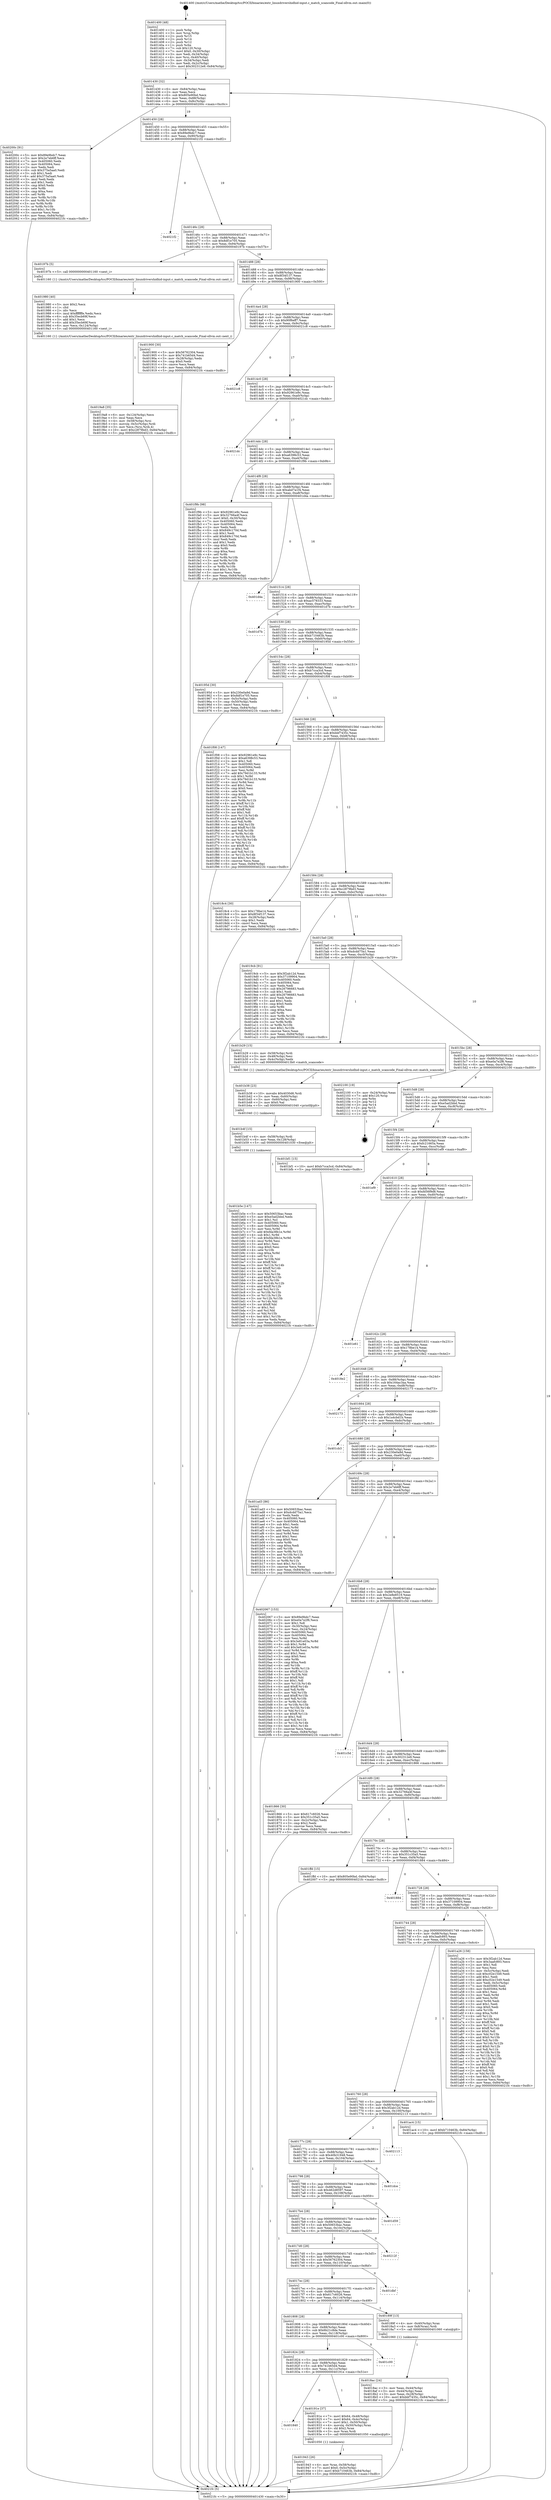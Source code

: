 digraph "0x401400" {
  label = "0x401400 (/mnt/c/Users/mathe/Desktop/tcc/POCII/binaries/extr_linuxdrivershidhid-input.c_match_scancode_Final-ollvm.out::main(0))"
  labelloc = "t"
  node[shape=record]

  Entry [label="",width=0.3,height=0.3,shape=circle,fillcolor=black,style=filled]
  "0x401430" [label="{
     0x401430 [32]\l
     | [instrs]\l
     &nbsp;&nbsp;0x401430 \<+6\>: mov -0x84(%rbp),%eax\l
     &nbsp;&nbsp;0x401436 \<+2\>: mov %eax,%ecx\l
     &nbsp;&nbsp;0x401438 \<+6\>: sub $0x805e90bd,%ecx\l
     &nbsp;&nbsp;0x40143e \<+6\>: mov %eax,-0x88(%rbp)\l
     &nbsp;&nbsp;0x401444 \<+6\>: mov %ecx,-0x8c(%rbp)\l
     &nbsp;&nbsp;0x40144a \<+6\>: je 000000000040200c \<main+0xc0c\>\l
  }"]
  "0x40200c" [label="{
     0x40200c [91]\l
     | [instrs]\l
     &nbsp;&nbsp;0x40200c \<+5\>: mov $0x89e9bdc7,%eax\l
     &nbsp;&nbsp;0x402011 \<+5\>: mov $0x2e7eb6ff,%ecx\l
     &nbsp;&nbsp;0x402016 \<+7\>: mov 0x405060,%edx\l
     &nbsp;&nbsp;0x40201d \<+7\>: mov 0x405064,%esi\l
     &nbsp;&nbsp;0x402024 \<+2\>: mov %edx,%edi\l
     &nbsp;&nbsp;0x402026 \<+6\>: sub $0x375a5aa0,%edi\l
     &nbsp;&nbsp;0x40202c \<+3\>: sub $0x1,%edi\l
     &nbsp;&nbsp;0x40202f \<+6\>: add $0x375a5aa0,%edi\l
     &nbsp;&nbsp;0x402035 \<+3\>: imul %edi,%edx\l
     &nbsp;&nbsp;0x402038 \<+3\>: and $0x1,%edx\l
     &nbsp;&nbsp;0x40203b \<+3\>: cmp $0x0,%edx\l
     &nbsp;&nbsp;0x40203e \<+4\>: sete %r8b\l
     &nbsp;&nbsp;0x402042 \<+3\>: cmp $0xa,%esi\l
     &nbsp;&nbsp;0x402045 \<+4\>: setl %r9b\l
     &nbsp;&nbsp;0x402049 \<+3\>: mov %r8b,%r10b\l
     &nbsp;&nbsp;0x40204c \<+3\>: and %r9b,%r10b\l
     &nbsp;&nbsp;0x40204f \<+3\>: xor %r9b,%r8b\l
     &nbsp;&nbsp;0x402052 \<+3\>: or %r8b,%r10b\l
     &nbsp;&nbsp;0x402055 \<+4\>: test $0x1,%r10b\l
     &nbsp;&nbsp;0x402059 \<+3\>: cmovne %ecx,%eax\l
     &nbsp;&nbsp;0x40205c \<+6\>: mov %eax,-0x84(%rbp)\l
     &nbsp;&nbsp;0x402062 \<+5\>: jmp 00000000004021fc \<main+0xdfc\>\l
  }"]
  "0x401450" [label="{
     0x401450 [28]\l
     | [instrs]\l
     &nbsp;&nbsp;0x401450 \<+5\>: jmp 0000000000401455 \<main+0x55\>\l
     &nbsp;&nbsp;0x401455 \<+6\>: mov -0x88(%rbp),%eax\l
     &nbsp;&nbsp;0x40145b \<+5\>: sub $0x89e9bdc7,%eax\l
     &nbsp;&nbsp;0x401460 \<+6\>: mov %eax,-0x90(%rbp)\l
     &nbsp;&nbsp;0x401466 \<+6\>: je 00000000004021f2 \<main+0xdf2\>\l
  }"]
  Exit [label="",width=0.3,height=0.3,shape=circle,fillcolor=black,style=filled,peripheries=2]
  "0x4021f2" [label="{
     0x4021f2\l
  }", style=dashed]
  "0x40146c" [label="{
     0x40146c [28]\l
     | [instrs]\l
     &nbsp;&nbsp;0x40146c \<+5\>: jmp 0000000000401471 \<main+0x71\>\l
     &nbsp;&nbsp;0x401471 \<+6\>: mov -0x88(%rbp),%eax\l
     &nbsp;&nbsp;0x401477 \<+5\>: sub $0x8df1e705,%eax\l
     &nbsp;&nbsp;0x40147c \<+6\>: mov %eax,-0x94(%rbp)\l
     &nbsp;&nbsp;0x401482 \<+6\>: je 000000000040197b \<main+0x57b\>\l
  }"]
  "0x401b5e" [label="{
     0x401b5e [147]\l
     | [instrs]\l
     &nbsp;&nbsp;0x401b5e \<+5\>: mov $0x50653bac,%eax\l
     &nbsp;&nbsp;0x401b63 \<+5\>: mov $0xe5ad2bbd,%edx\l
     &nbsp;&nbsp;0x401b68 \<+2\>: mov $0x1,%cl\l
     &nbsp;&nbsp;0x401b6a \<+7\>: mov 0x405060,%esi\l
     &nbsp;&nbsp;0x401b71 \<+8\>: mov 0x405064,%r8d\l
     &nbsp;&nbsp;0x401b79 \<+3\>: mov %esi,%r9d\l
     &nbsp;&nbsp;0x401b7c \<+7\>: add $0xfda38b1e,%r9d\l
     &nbsp;&nbsp;0x401b83 \<+4\>: sub $0x1,%r9d\l
     &nbsp;&nbsp;0x401b87 \<+7\>: sub $0xfda38b1e,%r9d\l
     &nbsp;&nbsp;0x401b8e \<+4\>: imul %r9d,%esi\l
     &nbsp;&nbsp;0x401b92 \<+3\>: and $0x1,%esi\l
     &nbsp;&nbsp;0x401b95 \<+3\>: cmp $0x0,%esi\l
     &nbsp;&nbsp;0x401b98 \<+4\>: sete %r10b\l
     &nbsp;&nbsp;0x401b9c \<+4\>: cmp $0xa,%r8d\l
     &nbsp;&nbsp;0x401ba0 \<+4\>: setl %r11b\l
     &nbsp;&nbsp;0x401ba4 \<+3\>: mov %r10b,%bl\l
     &nbsp;&nbsp;0x401ba7 \<+3\>: xor $0xff,%bl\l
     &nbsp;&nbsp;0x401baa \<+3\>: mov %r11b,%r14b\l
     &nbsp;&nbsp;0x401bad \<+4\>: xor $0xff,%r14b\l
     &nbsp;&nbsp;0x401bb1 \<+3\>: xor $0x1,%cl\l
     &nbsp;&nbsp;0x401bb4 \<+3\>: mov %bl,%r15b\l
     &nbsp;&nbsp;0x401bb7 \<+4\>: and $0xff,%r15b\l
     &nbsp;&nbsp;0x401bbb \<+3\>: and %cl,%r10b\l
     &nbsp;&nbsp;0x401bbe \<+3\>: mov %r14b,%r12b\l
     &nbsp;&nbsp;0x401bc1 \<+4\>: and $0xff,%r12b\l
     &nbsp;&nbsp;0x401bc5 \<+3\>: and %cl,%r11b\l
     &nbsp;&nbsp;0x401bc8 \<+3\>: or %r10b,%r15b\l
     &nbsp;&nbsp;0x401bcb \<+3\>: or %r11b,%r12b\l
     &nbsp;&nbsp;0x401bce \<+3\>: xor %r12b,%r15b\l
     &nbsp;&nbsp;0x401bd1 \<+3\>: or %r14b,%bl\l
     &nbsp;&nbsp;0x401bd4 \<+3\>: xor $0xff,%bl\l
     &nbsp;&nbsp;0x401bd7 \<+3\>: or $0x1,%cl\l
     &nbsp;&nbsp;0x401bda \<+2\>: and %cl,%bl\l
     &nbsp;&nbsp;0x401bdc \<+3\>: or %bl,%r15b\l
     &nbsp;&nbsp;0x401bdf \<+4\>: test $0x1,%r15b\l
     &nbsp;&nbsp;0x401be3 \<+3\>: cmovne %edx,%eax\l
     &nbsp;&nbsp;0x401be6 \<+6\>: mov %eax,-0x84(%rbp)\l
     &nbsp;&nbsp;0x401bec \<+5\>: jmp 00000000004021fc \<main+0xdfc\>\l
  }"]
  "0x40197b" [label="{
     0x40197b [5]\l
     | [instrs]\l
     &nbsp;&nbsp;0x40197b \<+5\>: call 0000000000401160 \<next_i\>\l
     | [calls]\l
     &nbsp;&nbsp;0x401160 \{1\} (/mnt/c/Users/mathe/Desktop/tcc/POCII/binaries/extr_linuxdrivershidhid-input.c_match_scancode_Final-ollvm.out::next_i)\l
  }"]
  "0x401488" [label="{
     0x401488 [28]\l
     | [instrs]\l
     &nbsp;&nbsp;0x401488 \<+5\>: jmp 000000000040148d \<main+0x8d\>\l
     &nbsp;&nbsp;0x40148d \<+6\>: mov -0x88(%rbp),%eax\l
     &nbsp;&nbsp;0x401493 \<+5\>: sub $0x8f34f137,%eax\l
     &nbsp;&nbsp;0x401498 \<+6\>: mov %eax,-0x98(%rbp)\l
     &nbsp;&nbsp;0x40149e \<+6\>: je 0000000000401900 \<main+0x500\>\l
  }"]
  "0x401b4f" [label="{
     0x401b4f [15]\l
     | [instrs]\l
     &nbsp;&nbsp;0x401b4f \<+4\>: mov -0x58(%rbp),%rdi\l
     &nbsp;&nbsp;0x401b53 \<+6\>: mov %eax,-0x128(%rbp)\l
     &nbsp;&nbsp;0x401b59 \<+5\>: call 0000000000401030 \<free@plt\>\l
     | [calls]\l
     &nbsp;&nbsp;0x401030 \{1\} (unknown)\l
  }"]
  "0x401900" [label="{
     0x401900 [30]\l
     | [instrs]\l
     &nbsp;&nbsp;0x401900 \<+5\>: mov $0x56762304,%eax\l
     &nbsp;&nbsp;0x401905 \<+5\>: mov $0x741b65d4,%ecx\l
     &nbsp;&nbsp;0x40190a \<+3\>: mov -0x28(%rbp),%edx\l
     &nbsp;&nbsp;0x40190d \<+3\>: cmp $0x0,%edx\l
     &nbsp;&nbsp;0x401910 \<+3\>: cmove %ecx,%eax\l
     &nbsp;&nbsp;0x401913 \<+6\>: mov %eax,-0x84(%rbp)\l
     &nbsp;&nbsp;0x401919 \<+5\>: jmp 00000000004021fc \<main+0xdfc\>\l
  }"]
  "0x4014a4" [label="{
     0x4014a4 [28]\l
     | [instrs]\l
     &nbsp;&nbsp;0x4014a4 \<+5\>: jmp 00000000004014a9 \<main+0xa9\>\l
     &nbsp;&nbsp;0x4014a9 \<+6\>: mov -0x88(%rbp),%eax\l
     &nbsp;&nbsp;0x4014af \<+5\>: sub $0x90f6eff7,%eax\l
     &nbsp;&nbsp;0x4014b4 \<+6\>: mov %eax,-0x9c(%rbp)\l
     &nbsp;&nbsp;0x4014ba \<+6\>: je 00000000004021c8 \<main+0xdc8\>\l
  }"]
  "0x401b38" [label="{
     0x401b38 [23]\l
     | [instrs]\l
     &nbsp;&nbsp;0x401b38 \<+10\>: movabs $0x4030d6,%rdi\l
     &nbsp;&nbsp;0x401b42 \<+3\>: mov %eax,-0x60(%rbp)\l
     &nbsp;&nbsp;0x401b45 \<+3\>: mov -0x60(%rbp),%esi\l
     &nbsp;&nbsp;0x401b48 \<+2\>: mov $0x0,%al\l
     &nbsp;&nbsp;0x401b4a \<+5\>: call 0000000000401040 \<printf@plt\>\l
     | [calls]\l
     &nbsp;&nbsp;0x401040 \{1\} (unknown)\l
  }"]
  "0x4021c8" [label="{
     0x4021c8\l
  }", style=dashed]
  "0x4014c0" [label="{
     0x4014c0 [28]\l
     | [instrs]\l
     &nbsp;&nbsp;0x4014c0 \<+5\>: jmp 00000000004014c5 \<main+0xc5\>\l
     &nbsp;&nbsp;0x4014c5 \<+6\>: mov -0x88(%rbp),%eax\l
     &nbsp;&nbsp;0x4014cb \<+5\>: sub $0x92961e9c,%eax\l
     &nbsp;&nbsp;0x4014d0 \<+6\>: mov %eax,-0xa0(%rbp)\l
     &nbsp;&nbsp;0x4014d6 \<+6\>: je 00000000004021dc \<main+0xddc\>\l
  }"]
  "0x4019a8" [label="{
     0x4019a8 [35]\l
     | [instrs]\l
     &nbsp;&nbsp;0x4019a8 \<+6\>: mov -0x124(%rbp),%ecx\l
     &nbsp;&nbsp;0x4019ae \<+3\>: imul %eax,%ecx\l
     &nbsp;&nbsp;0x4019b1 \<+4\>: mov -0x58(%rbp),%rsi\l
     &nbsp;&nbsp;0x4019b5 \<+4\>: movslq -0x5c(%rbp),%rdi\l
     &nbsp;&nbsp;0x4019b9 \<+3\>: mov %ecx,(%rsi,%rdi,4)\l
     &nbsp;&nbsp;0x4019bc \<+10\>: movl $0xc2879bd3,-0x84(%rbp)\l
     &nbsp;&nbsp;0x4019c6 \<+5\>: jmp 00000000004021fc \<main+0xdfc\>\l
  }"]
  "0x4021dc" [label="{
     0x4021dc\l
  }", style=dashed]
  "0x4014dc" [label="{
     0x4014dc [28]\l
     | [instrs]\l
     &nbsp;&nbsp;0x4014dc \<+5\>: jmp 00000000004014e1 \<main+0xe1\>\l
     &nbsp;&nbsp;0x4014e1 \<+6\>: mov -0x88(%rbp),%eax\l
     &nbsp;&nbsp;0x4014e7 \<+5\>: sub $0xa6398c53,%eax\l
     &nbsp;&nbsp;0x4014ec \<+6\>: mov %eax,-0xa4(%rbp)\l
     &nbsp;&nbsp;0x4014f2 \<+6\>: je 0000000000401f9b \<main+0xb9b\>\l
  }"]
  "0x401980" [label="{
     0x401980 [40]\l
     | [instrs]\l
     &nbsp;&nbsp;0x401980 \<+5\>: mov $0x2,%ecx\l
     &nbsp;&nbsp;0x401985 \<+1\>: cltd\l
     &nbsp;&nbsp;0x401986 \<+2\>: idiv %ecx\l
     &nbsp;&nbsp;0x401988 \<+6\>: imul $0xfffffffe,%edx,%ecx\l
     &nbsp;&nbsp;0x40198e \<+6\>: sub $0x35ecb69f,%ecx\l
     &nbsp;&nbsp;0x401994 \<+3\>: add $0x1,%ecx\l
     &nbsp;&nbsp;0x401997 \<+6\>: add $0x35ecb69f,%ecx\l
     &nbsp;&nbsp;0x40199d \<+6\>: mov %ecx,-0x124(%rbp)\l
     &nbsp;&nbsp;0x4019a3 \<+5\>: call 0000000000401160 \<next_i\>\l
     | [calls]\l
     &nbsp;&nbsp;0x401160 \{1\} (/mnt/c/Users/mathe/Desktop/tcc/POCII/binaries/extr_linuxdrivershidhid-input.c_match_scancode_Final-ollvm.out::next_i)\l
  }"]
  "0x401f9b" [label="{
     0x401f9b [98]\l
     | [instrs]\l
     &nbsp;&nbsp;0x401f9b \<+5\>: mov $0x92961e9c,%eax\l
     &nbsp;&nbsp;0x401fa0 \<+5\>: mov $0x32766a4f,%ecx\l
     &nbsp;&nbsp;0x401fa5 \<+7\>: movl $0x0,-0x30(%rbp)\l
     &nbsp;&nbsp;0x401fac \<+7\>: mov 0x405060,%edx\l
     &nbsp;&nbsp;0x401fb3 \<+7\>: mov 0x405064,%esi\l
     &nbsp;&nbsp;0x401fba \<+2\>: mov %edx,%edi\l
     &nbsp;&nbsp;0x401fbc \<+6\>: sub $0x849c170d,%edi\l
     &nbsp;&nbsp;0x401fc2 \<+3\>: sub $0x1,%edi\l
     &nbsp;&nbsp;0x401fc5 \<+6\>: add $0x849c170d,%edi\l
     &nbsp;&nbsp;0x401fcb \<+3\>: imul %edi,%edx\l
     &nbsp;&nbsp;0x401fce \<+3\>: and $0x1,%edx\l
     &nbsp;&nbsp;0x401fd1 \<+3\>: cmp $0x0,%edx\l
     &nbsp;&nbsp;0x401fd4 \<+4\>: sete %r8b\l
     &nbsp;&nbsp;0x401fd8 \<+3\>: cmp $0xa,%esi\l
     &nbsp;&nbsp;0x401fdb \<+4\>: setl %r9b\l
     &nbsp;&nbsp;0x401fdf \<+3\>: mov %r8b,%r10b\l
     &nbsp;&nbsp;0x401fe2 \<+3\>: and %r9b,%r10b\l
     &nbsp;&nbsp;0x401fe5 \<+3\>: xor %r9b,%r8b\l
     &nbsp;&nbsp;0x401fe8 \<+3\>: or %r8b,%r10b\l
     &nbsp;&nbsp;0x401feb \<+4\>: test $0x1,%r10b\l
     &nbsp;&nbsp;0x401fef \<+3\>: cmovne %ecx,%eax\l
     &nbsp;&nbsp;0x401ff2 \<+6\>: mov %eax,-0x84(%rbp)\l
     &nbsp;&nbsp;0x401ff8 \<+5\>: jmp 00000000004021fc \<main+0xdfc\>\l
  }"]
  "0x4014f8" [label="{
     0x4014f8 [28]\l
     | [instrs]\l
     &nbsp;&nbsp;0x4014f8 \<+5\>: jmp 00000000004014fd \<main+0xfd\>\l
     &nbsp;&nbsp;0x4014fd \<+6\>: mov -0x88(%rbp),%eax\l
     &nbsp;&nbsp;0x401503 \<+5\>: sub $0xabd7a1f4,%eax\l
     &nbsp;&nbsp;0x401508 \<+6\>: mov %eax,-0xa8(%rbp)\l
     &nbsp;&nbsp;0x40150e \<+6\>: je 0000000000401d4a \<main+0x94a\>\l
  }"]
  "0x401943" [label="{
     0x401943 [26]\l
     | [instrs]\l
     &nbsp;&nbsp;0x401943 \<+4\>: mov %rax,-0x58(%rbp)\l
     &nbsp;&nbsp;0x401947 \<+7\>: movl $0x0,-0x5c(%rbp)\l
     &nbsp;&nbsp;0x40194e \<+10\>: movl $0xb710463b,-0x84(%rbp)\l
     &nbsp;&nbsp;0x401958 \<+5\>: jmp 00000000004021fc \<main+0xdfc\>\l
  }"]
  "0x401d4a" [label="{
     0x401d4a\l
  }", style=dashed]
  "0x401514" [label="{
     0x401514 [28]\l
     | [instrs]\l
     &nbsp;&nbsp;0x401514 \<+5\>: jmp 0000000000401519 \<main+0x119\>\l
     &nbsp;&nbsp;0x401519 \<+6\>: mov -0x88(%rbp),%eax\l
     &nbsp;&nbsp;0x40151f \<+5\>: sub $0xac578333,%eax\l
     &nbsp;&nbsp;0x401524 \<+6\>: mov %eax,-0xac(%rbp)\l
     &nbsp;&nbsp;0x40152a \<+6\>: je 0000000000401d7b \<main+0x97b\>\l
  }"]
  "0x401840" [label="{
     0x401840\l
  }", style=dashed]
  "0x401d7b" [label="{
     0x401d7b\l
  }", style=dashed]
  "0x401530" [label="{
     0x401530 [28]\l
     | [instrs]\l
     &nbsp;&nbsp;0x401530 \<+5\>: jmp 0000000000401535 \<main+0x135\>\l
     &nbsp;&nbsp;0x401535 \<+6\>: mov -0x88(%rbp),%eax\l
     &nbsp;&nbsp;0x40153b \<+5\>: sub $0xb710463b,%eax\l
     &nbsp;&nbsp;0x401540 \<+6\>: mov %eax,-0xb0(%rbp)\l
     &nbsp;&nbsp;0x401546 \<+6\>: je 000000000040195d \<main+0x55d\>\l
  }"]
  "0x40191e" [label="{
     0x40191e [37]\l
     | [instrs]\l
     &nbsp;&nbsp;0x40191e \<+7\>: movl $0x64,-0x48(%rbp)\l
     &nbsp;&nbsp;0x401925 \<+7\>: movl $0x64,-0x4c(%rbp)\l
     &nbsp;&nbsp;0x40192c \<+7\>: movl $0x1,-0x50(%rbp)\l
     &nbsp;&nbsp;0x401933 \<+4\>: movslq -0x50(%rbp),%rax\l
     &nbsp;&nbsp;0x401937 \<+4\>: shl $0x2,%rax\l
     &nbsp;&nbsp;0x40193b \<+3\>: mov %rax,%rdi\l
     &nbsp;&nbsp;0x40193e \<+5\>: call 0000000000401050 \<malloc@plt\>\l
     | [calls]\l
     &nbsp;&nbsp;0x401050 \{1\} (unknown)\l
  }"]
  "0x40195d" [label="{
     0x40195d [30]\l
     | [instrs]\l
     &nbsp;&nbsp;0x40195d \<+5\>: mov $0x230e0a9d,%eax\l
     &nbsp;&nbsp;0x401962 \<+5\>: mov $0x8df1e705,%ecx\l
     &nbsp;&nbsp;0x401967 \<+3\>: mov -0x5c(%rbp),%edx\l
     &nbsp;&nbsp;0x40196a \<+3\>: cmp -0x50(%rbp),%edx\l
     &nbsp;&nbsp;0x40196d \<+3\>: cmovl %ecx,%eax\l
     &nbsp;&nbsp;0x401970 \<+6\>: mov %eax,-0x84(%rbp)\l
     &nbsp;&nbsp;0x401976 \<+5\>: jmp 00000000004021fc \<main+0xdfc\>\l
  }"]
  "0x40154c" [label="{
     0x40154c [28]\l
     | [instrs]\l
     &nbsp;&nbsp;0x40154c \<+5\>: jmp 0000000000401551 \<main+0x151\>\l
     &nbsp;&nbsp;0x401551 \<+6\>: mov -0x88(%rbp),%eax\l
     &nbsp;&nbsp;0x401557 \<+5\>: sub $0xb7cca3cd,%eax\l
     &nbsp;&nbsp;0x40155c \<+6\>: mov %eax,-0xb4(%rbp)\l
     &nbsp;&nbsp;0x401562 \<+6\>: je 0000000000401f08 \<main+0xb08\>\l
  }"]
  "0x401824" [label="{
     0x401824 [28]\l
     | [instrs]\l
     &nbsp;&nbsp;0x401824 \<+5\>: jmp 0000000000401829 \<main+0x429\>\l
     &nbsp;&nbsp;0x401829 \<+6\>: mov -0x88(%rbp),%eax\l
     &nbsp;&nbsp;0x40182f \<+5\>: sub $0x741b65d4,%eax\l
     &nbsp;&nbsp;0x401834 \<+6\>: mov %eax,-0x11c(%rbp)\l
     &nbsp;&nbsp;0x40183a \<+6\>: je 000000000040191e \<main+0x51e\>\l
  }"]
  "0x401f08" [label="{
     0x401f08 [147]\l
     | [instrs]\l
     &nbsp;&nbsp;0x401f08 \<+5\>: mov $0x92961e9c,%eax\l
     &nbsp;&nbsp;0x401f0d \<+5\>: mov $0xa6398c53,%ecx\l
     &nbsp;&nbsp;0x401f12 \<+2\>: mov $0x1,%dl\l
     &nbsp;&nbsp;0x401f14 \<+7\>: mov 0x405060,%esi\l
     &nbsp;&nbsp;0x401f1b \<+7\>: mov 0x405064,%edi\l
     &nbsp;&nbsp;0x401f22 \<+3\>: mov %esi,%r8d\l
     &nbsp;&nbsp;0x401f25 \<+7\>: add $0x79d1b133,%r8d\l
     &nbsp;&nbsp;0x401f2c \<+4\>: sub $0x1,%r8d\l
     &nbsp;&nbsp;0x401f30 \<+7\>: sub $0x79d1b133,%r8d\l
     &nbsp;&nbsp;0x401f37 \<+4\>: imul %r8d,%esi\l
     &nbsp;&nbsp;0x401f3b \<+3\>: and $0x1,%esi\l
     &nbsp;&nbsp;0x401f3e \<+3\>: cmp $0x0,%esi\l
     &nbsp;&nbsp;0x401f41 \<+4\>: sete %r9b\l
     &nbsp;&nbsp;0x401f45 \<+3\>: cmp $0xa,%edi\l
     &nbsp;&nbsp;0x401f48 \<+4\>: setl %r10b\l
     &nbsp;&nbsp;0x401f4c \<+3\>: mov %r9b,%r11b\l
     &nbsp;&nbsp;0x401f4f \<+4\>: xor $0xff,%r11b\l
     &nbsp;&nbsp;0x401f53 \<+3\>: mov %r10b,%bl\l
     &nbsp;&nbsp;0x401f56 \<+3\>: xor $0xff,%bl\l
     &nbsp;&nbsp;0x401f59 \<+3\>: xor $0x1,%dl\l
     &nbsp;&nbsp;0x401f5c \<+3\>: mov %r11b,%r14b\l
     &nbsp;&nbsp;0x401f5f \<+4\>: and $0xff,%r14b\l
     &nbsp;&nbsp;0x401f63 \<+3\>: and %dl,%r9b\l
     &nbsp;&nbsp;0x401f66 \<+3\>: mov %bl,%r15b\l
     &nbsp;&nbsp;0x401f69 \<+4\>: and $0xff,%r15b\l
     &nbsp;&nbsp;0x401f6d \<+3\>: and %dl,%r10b\l
     &nbsp;&nbsp;0x401f70 \<+3\>: or %r9b,%r14b\l
     &nbsp;&nbsp;0x401f73 \<+3\>: or %r10b,%r15b\l
     &nbsp;&nbsp;0x401f76 \<+3\>: xor %r15b,%r14b\l
     &nbsp;&nbsp;0x401f79 \<+3\>: or %bl,%r11b\l
     &nbsp;&nbsp;0x401f7c \<+4\>: xor $0xff,%r11b\l
     &nbsp;&nbsp;0x401f80 \<+3\>: or $0x1,%dl\l
     &nbsp;&nbsp;0x401f83 \<+3\>: and %dl,%r11b\l
     &nbsp;&nbsp;0x401f86 \<+3\>: or %r11b,%r14b\l
     &nbsp;&nbsp;0x401f89 \<+4\>: test $0x1,%r14b\l
     &nbsp;&nbsp;0x401f8d \<+3\>: cmovne %ecx,%eax\l
     &nbsp;&nbsp;0x401f90 \<+6\>: mov %eax,-0x84(%rbp)\l
     &nbsp;&nbsp;0x401f96 \<+5\>: jmp 00000000004021fc \<main+0xdfc\>\l
  }"]
  "0x401568" [label="{
     0x401568 [28]\l
     | [instrs]\l
     &nbsp;&nbsp;0x401568 \<+5\>: jmp 000000000040156d \<main+0x16d\>\l
     &nbsp;&nbsp;0x40156d \<+6\>: mov -0x88(%rbp),%eax\l
     &nbsp;&nbsp;0x401573 \<+5\>: sub $0xbbf7435c,%eax\l
     &nbsp;&nbsp;0x401578 \<+6\>: mov %eax,-0xb8(%rbp)\l
     &nbsp;&nbsp;0x40157e \<+6\>: je 00000000004018c4 \<main+0x4c4\>\l
  }"]
  "0x401c00" [label="{
     0x401c00\l
  }", style=dashed]
  "0x4018c4" [label="{
     0x4018c4 [30]\l
     | [instrs]\l
     &nbsp;&nbsp;0x4018c4 \<+5\>: mov $0x178be14,%eax\l
     &nbsp;&nbsp;0x4018c9 \<+5\>: mov $0x8f34f137,%ecx\l
     &nbsp;&nbsp;0x4018ce \<+3\>: mov -0x28(%rbp),%edx\l
     &nbsp;&nbsp;0x4018d1 \<+3\>: cmp $0x1,%edx\l
     &nbsp;&nbsp;0x4018d4 \<+3\>: cmovl %ecx,%eax\l
     &nbsp;&nbsp;0x4018d7 \<+6\>: mov %eax,-0x84(%rbp)\l
     &nbsp;&nbsp;0x4018dd \<+5\>: jmp 00000000004021fc \<main+0xdfc\>\l
  }"]
  "0x401584" [label="{
     0x401584 [28]\l
     | [instrs]\l
     &nbsp;&nbsp;0x401584 \<+5\>: jmp 0000000000401589 \<main+0x189\>\l
     &nbsp;&nbsp;0x401589 \<+6\>: mov -0x88(%rbp),%eax\l
     &nbsp;&nbsp;0x40158f \<+5\>: sub $0xc2879bd3,%eax\l
     &nbsp;&nbsp;0x401594 \<+6\>: mov %eax,-0xbc(%rbp)\l
     &nbsp;&nbsp;0x40159a \<+6\>: je 00000000004019cb \<main+0x5cb\>\l
  }"]
  "0x4018ac" [label="{
     0x4018ac [24]\l
     | [instrs]\l
     &nbsp;&nbsp;0x4018ac \<+3\>: mov %eax,-0x44(%rbp)\l
     &nbsp;&nbsp;0x4018af \<+3\>: mov -0x44(%rbp),%eax\l
     &nbsp;&nbsp;0x4018b2 \<+3\>: mov %eax,-0x28(%rbp)\l
     &nbsp;&nbsp;0x4018b5 \<+10\>: movl $0xbbf7435c,-0x84(%rbp)\l
     &nbsp;&nbsp;0x4018bf \<+5\>: jmp 00000000004021fc \<main+0xdfc\>\l
  }"]
  "0x4019cb" [label="{
     0x4019cb [91]\l
     | [instrs]\l
     &nbsp;&nbsp;0x4019cb \<+5\>: mov $0x3f2ab12d,%eax\l
     &nbsp;&nbsp;0x4019d0 \<+5\>: mov $0x37109904,%ecx\l
     &nbsp;&nbsp;0x4019d5 \<+7\>: mov 0x405060,%edx\l
     &nbsp;&nbsp;0x4019dc \<+7\>: mov 0x405064,%esi\l
     &nbsp;&nbsp;0x4019e3 \<+2\>: mov %edx,%edi\l
     &nbsp;&nbsp;0x4019e5 \<+6\>: sub $0x26796683,%edi\l
     &nbsp;&nbsp;0x4019eb \<+3\>: sub $0x1,%edi\l
     &nbsp;&nbsp;0x4019ee \<+6\>: add $0x26796683,%edi\l
     &nbsp;&nbsp;0x4019f4 \<+3\>: imul %edi,%edx\l
     &nbsp;&nbsp;0x4019f7 \<+3\>: and $0x1,%edx\l
     &nbsp;&nbsp;0x4019fa \<+3\>: cmp $0x0,%edx\l
     &nbsp;&nbsp;0x4019fd \<+4\>: sete %r8b\l
     &nbsp;&nbsp;0x401a01 \<+3\>: cmp $0xa,%esi\l
     &nbsp;&nbsp;0x401a04 \<+4\>: setl %r9b\l
     &nbsp;&nbsp;0x401a08 \<+3\>: mov %r8b,%r10b\l
     &nbsp;&nbsp;0x401a0b \<+3\>: and %r9b,%r10b\l
     &nbsp;&nbsp;0x401a0e \<+3\>: xor %r9b,%r8b\l
     &nbsp;&nbsp;0x401a11 \<+3\>: or %r8b,%r10b\l
     &nbsp;&nbsp;0x401a14 \<+4\>: test $0x1,%r10b\l
     &nbsp;&nbsp;0x401a18 \<+3\>: cmovne %ecx,%eax\l
     &nbsp;&nbsp;0x401a1b \<+6\>: mov %eax,-0x84(%rbp)\l
     &nbsp;&nbsp;0x401a21 \<+5\>: jmp 00000000004021fc \<main+0xdfc\>\l
  }"]
  "0x4015a0" [label="{
     0x4015a0 [28]\l
     | [instrs]\l
     &nbsp;&nbsp;0x4015a0 \<+5\>: jmp 00000000004015a5 \<main+0x1a5\>\l
     &nbsp;&nbsp;0x4015a5 \<+6\>: mov -0x88(%rbp),%eax\l
     &nbsp;&nbsp;0x4015ab \<+5\>: sub $0xdcdd75a1,%eax\l
     &nbsp;&nbsp;0x4015b0 \<+6\>: mov %eax,-0xc0(%rbp)\l
     &nbsp;&nbsp;0x4015b6 \<+6\>: je 0000000000401b29 \<main+0x729\>\l
  }"]
  "0x401808" [label="{
     0x401808 [28]\l
     | [instrs]\l
     &nbsp;&nbsp;0x401808 \<+5\>: jmp 000000000040180d \<main+0x40d\>\l
     &nbsp;&nbsp;0x40180d \<+6\>: mov -0x88(%rbp),%eax\l
     &nbsp;&nbsp;0x401813 \<+5\>: sub $0x6b21c8de,%eax\l
     &nbsp;&nbsp;0x401818 \<+6\>: mov %eax,-0x118(%rbp)\l
     &nbsp;&nbsp;0x40181e \<+6\>: je 0000000000401c00 \<main+0x800\>\l
  }"]
  "0x401b29" [label="{
     0x401b29 [15]\l
     | [instrs]\l
     &nbsp;&nbsp;0x401b29 \<+4\>: mov -0x58(%rbp),%rdi\l
     &nbsp;&nbsp;0x401b2d \<+3\>: mov -0x48(%rbp),%esi\l
     &nbsp;&nbsp;0x401b30 \<+3\>: mov -0x4c(%rbp),%edx\l
     &nbsp;&nbsp;0x401b33 \<+5\>: call 00000000004013b0 \<match_scancode\>\l
     | [calls]\l
     &nbsp;&nbsp;0x4013b0 \{1\} (/mnt/c/Users/mathe/Desktop/tcc/POCII/binaries/extr_linuxdrivershidhid-input.c_match_scancode_Final-ollvm.out::match_scancode)\l
  }"]
  "0x4015bc" [label="{
     0x4015bc [28]\l
     | [instrs]\l
     &nbsp;&nbsp;0x4015bc \<+5\>: jmp 00000000004015c1 \<main+0x1c1\>\l
     &nbsp;&nbsp;0x4015c1 \<+6\>: mov -0x88(%rbp),%eax\l
     &nbsp;&nbsp;0x4015c7 \<+5\>: sub $0xe0a7e2f6,%eax\l
     &nbsp;&nbsp;0x4015cc \<+6\>: mov %eax,-0xc4(%rbp)\l
     &nbsp;&nbsp;0x4015d2 \<+6\>: je 0000000000402100 \<main+0xd00\>\l
  }"]
  "0x40189f" [label="{
     0x40189f [13]\l
     | [instrs]\l
     &nbsp;&nbsp;0x40189f \<+4\>: mov -0x40(%rbp),%rax\l
     &nbsp;&nbsp;0x4018a3 \<+4\>: mov 0x8(%rax),%rdi\l
     &nbsp;&nbsp;0x4018a7 \<+5\>: call 0000000000401060 \<atoi@plt\>\l
     | [calls]\l
     &nbsp;&nbsp;0x401060 \{1\} (unknown)\l
  }"]
  "0x402100" [label="{
     0x402100 [19]\l
     | [instrs]\l
     &nbsp;&nbsp;0x402100 \<+3\>: mov -0x24(%rbp),%eax\l
     &nbsp;&nbsp;0x402103 \<+7\>: add $0x120,%rsp\l
     &nbsp;&nbsp;0x40210a \<+1\>: pop %rbx\l
     &nbsp;&nbsp;0x40210b \<+2\>: pop %r12\l
     &nbsp;&nbsp;0x40210d \<+2\>: pop %r14\l
     &nbsp;&nbsp;0x40210f \<+2\>: pop %r15\l
     &nbsp;&nbsp;0x402111 \<+1\>: pop %rbp\l
     &nbsp;&nbsp;0x402112 \<+1\>: ret\l
  }"]
  "0x4015d8" [label="{
     0x4015d8 [28]\l
     | [instrs]\l
     &nbsp;&nbsp;0x4015d8 \<+5\>: jmp 00000000004015dd \<main+0x1dd\>\l
     &nbsp;&nbsp;0x4015dd \<+6\>: mov -0x88(%rbp),%eax\l
     &nbsp;&nbsp;0x4015e3 \<+5\>: sub $0xe5ad2bbd,%eax\l
     &nbsp;&nbsp;0x4015e8 \<+6\>: mov %eax,-0xc8(%rbp)\l
     &nbsp;&nbsp;0x4015ee \<+6\>: je 0000000000401bf1 \<main+0x7f1\>\l
  }"]
  "0x4017ec" [label="{
     0x4017ec [28]\l
     | [instrs]\l
     &nbsp;&nbsp;0x4017ec \<+5\>: jmp 00000000004017f1 \<main+0x3f1\>\l
     &nbsp;&nbsp;0x4017f1 \<+6\>: mov -0x88(%rbp),%eax\l
     &nbsp;&nbsp;0x4017f7 \<+5\>: sub $0x617c6026,%eax\l
     &nbsp;&nbsp;0x4017fc \<+6\>: mov %eax,-0x114(%rbp)\l
     &nbsp;&nbsp;0x401802 \<+6\>: je 000000000040189f \<main+0x49f\>\l
  }"]
  "0x401bf1" [label="{
     0x401bf1 [15]\l
     | [instrs]\l
     &nbsp;&nbsp;0x401bf1 \<+10\>: movl $0xb7cca3cd,-0x84(%rbp)\l
     &nbsp;&nbsp;0x401bfb \<+5\>: jmp 00000000004021fc \<main+0xdfc\>\l
  }"]
  "0x4015f4" [label="{
     0x4015f4 [28]\l
     | [instrs]\l
     &nbsp;&nbsp;0x4015f4 \<+5\>: jmp 00000000004015f9 \<main+0x1f9\>\l
     &nbsp;&nbsp;0x4015f9 \<+6\>: mov -0x88(%rbp),%eax\l
     &nbsp;&nbsp;0x4015ff \<+5\>: sub $0xfc21665a,%eax\l
     &nbsp;&nbsp;0x401604 \<+6\>: mov %eax,-0xcc(%rbp)\l
     &nbsp;&nbsp;0x40160a \<+6\>: je 0000000000401ef9 \<main+0xaf9\>\l
  }"]
  "0x401dbf" [label="{
     0x401dbf\l
  }", style=dashed]
  "0x401ef9" [label="{
     0x401ef9\l
  }", style=dashed]
  "0x401610" [label="{
     0x401610 [28]\l
     | [instrs]\l
     &nbsp;&nbsp;0x401610 \<+5\>: jmp 0000000000401615 \<main+0x215\>\l
     &nbsp;&nbsp;0x401615 \<+6\>: mov -0x88(%rbp),%eax\l
     &nbsp;&nbsp;0x40161b \<+5\>: sub $0xfd56f9d8,%eax\l
     &nbsp;&nbsp;0x401620 \<+6\>: mov %eax,-0xd0(%rbp)\l
     &nbsp;&nbsp;0x401626 \<+6\>: je 0000000000401e61 \<main+0xa61\>\l
  }"]
  "0x4017d0" [label="{
     0x4017d0 [28]\l
     | [instrs]\l
     &nbsp;&nbsp;0x4017d0 \<+5\>: jmp 00000000004017d5 \<main+0x3d5\>\l
     &nbsp;&nbsp;0x4017d5 \<+6\>: mov -0x88(%rbp),%eax\l
     &nbsp;&nbsp;0x4017db \<+5\>: sub $0x56762304,%eax\l
     &nbsp;&nbsp;0x4017e0 \<+6\>: mov %eax,-0x110(%rbp)\l
     &nbsp;&nbsp;0x4017e6 \<+6\>: je 0000000000401dbf \<main+0x9bf\>\l
  }"]
  "0x401e61" [label="{
     0x401e61\l
  }", style=dashed]
  "0x40162c" [label="{
     0x40162c [28]\l
     | [instrs]\l
     &nbsp;&nbsp;0x40162c \<+5\>: jmp 0000000000401631 \<main+0x231\>\l
     &nbsp;&nbsp;0x401631 \<+6\>: mov -0x88(%rbp),%eax\l
     &nbsp;&nbsp;0x401637 \<+5\>: sub $0x178be14,%eax\l
     &nbsp;&nbsp;0x40163c \<+6\>: mov %eax,-0xd4(%rbp)\l
     &nbsp;&nbsp;0x401642 \<+6\>: je 00000000004018e2 \<main+0x4e2\>\l
  }"]
  "0x40212f" [label="{
     0x40212f\l
  }", style=dashed]
  "0x4018e2" [label="{
     0x4018e2\l
  }", style=dashed]
  "0x401648" [label="{
     0x401648 [28]\l
     | [instrs]\l
     &nbsp;&nbsp;0x401648 \<+5\>: jmp 000000000040164d \<main+0x24d\>\l
     &nbsp;&nbsp;0x40164d \<+6\>: mov -0x88(%rbp),%eax\l
     &nbsp;&nbsp;0x401653 \<+5\>: sub $0x164ac3aa,%eax\l
     &nbsp;&nbsp;0x401658 \<+6\>: mov %eax,-0xd8(%rbp)\l
     &nbsp;&nbsp;0x40165e \<+6\>: je 0000000000402173 \<main+0xd73\>\l
  }"]
  "0x4017b4" [label="{
     0x4017b4 [28]\l
     | [instrs]\l
     &nbsp;&nbsp;0x4017b4 \<+5\>: jmp 00000000004017b9 \<main+0x3b9\>\l
     &nbsp;&nbsp;0x4017b9 \<+6\>: mov -0x88(%rbp),%eax\l
     &nbsp;&nbsp;0x4017bf \<+5\>: sub $0x50653bac,%eax\l
     &nbsp;&nbsp;0x4017c4 \<+6\>: mov %eax,-0x10c(%rbp)\l
     &nbsp;&nbsp;0x4017ca \<+6\>: je 000000000040212f \<main+0xd2f\>\l
  }"]
  "0x402173" [label="{
     0x402173\l
  }", style=dashed]
  "0x401664" [label="{
     0x401664 [28]\l
     | [instrs]\l
     &nbsp;&nbsp;0x401664 \<+5\>: jmp 0000000000401669 \<main+0x269\>\l
     &nbsp;&nbsp;0x401669 \<+6\>: mov -0x88(%rbp),%eax\l
     &nbsp;&nbsp;0x40166f \<+5\>: sub $0x1a4cbd1b,%eax\l
     &nbsp;&nbsp;0x401674 \<+6\>: mov %eax,-0xdc(%rbp)\l
     &nbsp;&nbsp;0x40167a \<+6\>: je 0000000000401cb3 \<main+0x8b3\>\l
  }"]
  "0x401d59" [label="{
     0x401d59\l
  }", style=dashed]
  "0x401cb3" [label="{
     0x401cb3\l
  }", style=dashed]
  "0x401680" [label="{
     0x401680 [28]\l
     | [instrs]\l
     &nbsp;&nbsp;0x401680 \<+5\>: jmp 0000000000401685 \<main+0x285\>\l
     &nbsp;&nbsp;0x401685 \<+6\>: mov -0x88(%rbp),%eax\l
     &nbsp;&nbsp;0x40168b \<+5\>: sub $0x230e0a9d,%eax\l
     &nbsp;&nbsp;0x401690 \<+6\>: mov %eax,-0xe0(%rbp)\l
     &nbsp;&nbsp;0x401696 \<+6\>: je 0000000000401ad3 \<main+0x6d3\>\l
  }"]
  "0x401798" [label="{
     0x401798 [28]\l
     | [instrs]\l
     &nbsp;&nbsp;0x401798 \<+5\>: jmp 000000000040179d \<main+0x39d\>\l
     &nbsp;&nbsp;0x40179d \<+6\>: mov -0x88(%rbp),%eax\l
     &nbsp;&nbsp;0x4017a3 \<+5\>: sub $0x462d8597,%eax\l
     &nbsp;&nbsp;0x4017a8 \<+6\>: mov %eax,-0x108(%rbp)\l
     &nbsp;&nbsp;0x4017ae \<+6\>: je 0000000000401d59 \<main+0x959\>\l
  }"]
  "0x401ad3" [label="{
     0x401ad3 [86]\l
     | [instrs]\l
     &nbsp;&nbsp;0x401ad3 \<+5\>: mov $0x50653bac,%eax\l
     &nbsp;&nbsp;0x401ad8 \<+5\>: mov $0xdcdd75a1,%ecx\l
     &nbsp;&nbsp;0x401add \<+2\>: xor %edx,%edx\l
     &nbsp;&nbsp;0x401adf \<+7\>: mov 0x405060,%esi\l
     &nbsp;&nbsp;0x401ae6 \<+7\>: mov 0x405064,%edi\l
     &nbsp;&nbsp;0x401aed \<+3\>: sub $0x1,%edx\l
     &nbsp;&nbsp;0x401af0 \<+3\>: mov %esi,%r8d\l
     &nbsp;&nbsp;0x401af3 \<+3\>: add %edx,%r8d\l
     &nbsp;&nbsp;0x401af6 \<+4\>: imul %r8d,%esi\l
     &nbsp;&nbsp;0x401afa \<+3\>: and $0x1,%esi\l
     &nbsp;&nbsp;0x401afd \<+3\>: cmp $0x0,%esi\l
     &nbsp;&nbsp;0x401b00 \<+4\>: sete %r9b\l
     &nbsp;&nbsp;0x401b04 \<+3\>: cmp $0xa,%edi\l
     &nbsp;&nbsp;0x401b07 \<+4\>: setl %r10b\l
     &nbsp;&nbsp;0x401b0b \<+3\>: mov %r9b,%r11b\l
     &nbsp;&nbsp;0x401b0e \<+3\>: and %r10b,%r11b\l
     &nbsp;&nbsp;0x401b11 \<+3\>: xor %r10b,%r9b\l
     &nbsp;&nbsp;0x401b14 \<+3\>: or %r9b,%r11b\l
     &nbsp;&nbsp;0x401b17 \<+4\>: test $0x1,%r11b\l
     &nbsp;&nbsp;0x401b1b \<+3\>: cmovne %ecx,%eax\l
     &nbsp;&nbsp;0x401b1e \<+6\>: mov %eax,-0x84(%rbp)\l
     &nbsp;&nbsp;0x401b24 \<+5\>: jmp 00000000004021fc \<main+0xdfc\>\l
  }"]
  "0x40169c" [label="{
     0x40169c [28]\l
     | [instrs]\l
     &nbsp;&nbsp;0x40169c \<+5\>: jmp 00000000004016a1 \<main+0x2a1\>\l
     &nbsp;&nbsp;0x4016a1 \<+6\>: mov -0x88(%rbp),%eax\l
     &nbsp;&nbsp;0x4016a7 \<+5\>: sub $0x2e7eb6ff,%eax\l
     &nbsp;&nbsp;0x4016ac \<+6\>: mov %eax,-0xe4(%rbp)\l
     &nbsp;&nbsp;0x4016b2 \<+6\>: je 0000000000402067 \<main+0xc67\>\l
  }"]
  "0x401dce" [label="{
     0x401dce\l
  }", style=dashed]
  "0x402067" [label="{
     0x402067 [153]\l
     | [instrs]\l
     &nbsp;&nbsp;0x402067 \<+5\>: mov $0x89e9bdc7,%eax\l
     &nbsp;&nbsp;0x40206c \<+5\>: mov $0xe0a7e2f6,%ecx\l
     &nbsp;&nbsp;0x402071 \<+2\>: mov $0x1,%dl\l
     &nbsp;&nbsp;0x402073 \<+3\>: mov -0x30(%rbp),%esi\l
     &nbsp;&nbsp;0x402076 \<+3\>: mov %esi,-0x24(%rbp)\l
     &nbsp;&nbsp;0x402079 \<+7\>: mov 0x405060,%esi\l
     &nbsp;&nbsp;0x402080 \<+7\>: mov 0x405064,%edi\l
     &nbsp;&nbsp;0x402087 \<+3\>: mov %esi,%r8d\l
     &nbsp;&nbsp;0x40208a \<+7\>: sub $0x3e81e03a,%r8d\l
     &nbsp;&nbsp;0x402091 \<+4\>: sub $0x1,%r8d\l
     &nbsp;&nbsp;0x402095 \<+7\>: add $0x3e81e03a,%r8d\l
     &nbsp;&nbsp;0x40209c \<+4\>: imul %r8d,%esi\l
     &nbsp;&nbsp;0x4020a0 \<+3\>: and $0x1,%esi\l
     &nbsp;&nbsp;0x4020a3 \<+3\>: cmp $0x0,%esi\l
     &nbsp;&nbsp;0x4020a6 \<+4\>: sete %r9b\l
     &nbsp;&nbsp;0x4020aa \<+3\>: cmp $0xa,%edi\l
     &nbsp;&nbsp;0x4020ad \<+4\>: setl %r10b\l
     &nbsp;&nbsp;0x4020b1 \<+3\>: mov %r9b,%r11b\l
     &nbsp;&nbsp;0x4020b4 \<+4\>: xor $0xff,%r11b\l
     &nbsp;&nbsp;0x4020b8 \<+3\>: mov %r10b,%bl\l
     &nbsp;&nbsp;0x4020bb \<+3\>: xor $0xff,%bl\l
     &nbsp;&nbsp;0x4020be \<+3\>: xor $0x1,%dl\l
     &nbsp;&nbsp;0x4020c1 \<+3\>: mov %r11b,%r14b\l
     &nbsp;&nbsp;0x4020c4 \<+4\>: and $0xff,%r14b\l
     &nbsp;&nbsp;0x4020c8 \<+3\>: and %dl,%r9b\l
     &nbsp;&nbsp;0x4020cb \<+3\>: mov %bl,%r15b\l
     &nbsp;&nbsp;0x4020ce \<+4\>: and $0xff,%r15b\l
     &nbsp;&nbsp;0x4020d2 \<+3\>: and %dl,%r10b\l
     &nbsp;&nbsp;0x4020d5 \<+3\>: or %r9b,%r14b\l
     &nbsp;&nbsp;0x4020d8 \<+3\>: or %r10b,%r15b\l
     &nbsp;&nbsp;0x4020db \<+3\>: xor %r15b,%r14b\l
     &nbsp;&nbsp;0x4020de \<+3\>: or %bl,%r11b\l
     &nbsp;&nbsp;0x4020e1 \<+4\>: xor $0xff,%r11b\l
     &nbsp;&nbsp;0x4020e5 \<+3\>: or $0x1,%dl\l
     &nbsp;&nbsp;0x4020e8 \<+3\>: and %dl,%r11b\l
     &nbsp;&nbsp;0x4020eb \<+3\>: or %r11b,%r14b\l
     &nbsp;&nbsp;0x4020ee \<+4\>: test $0x1,%r14b\l
     &nbsp;&nbsp;0x4020f2 \<+3\>: cmovne %ecx,%eax\l
     &nbsp;&nbsp;0x4020f5 \<+6\>: mov %eax,-0x84(%rbp)\l
     &nbsp;&nbsp;0x4020fb \<+5\>: jmp 00000000004021fc \<main+0xdfc\>\l
  }"]
  "0x4016b8" [label="{
     0x4016b8 [28]\l
     | [instrs]\l
     &nbsp;&nbsp;0x4016b8 \<+5\>: jmp 00000000004016bd \<main+0x2bd\>\l
     &nbsp;&nbsp;0x4016bd \<+6\>: mov -0x88(%rbp),%eax\l
     &nbsp;&nbsp;0x4016c3 \<+5\>: sub $0x2e8e8519,%eax\l
     &nbsp;&nbsp;0x4016c8 \<+6\>: mov %eax,-0xe8(%rbp)\l
     &nbsp;&nbsp;0x4016ce \<+6\>: je 0000000000401c5d \<main+0x85d\>\l
  }"]
  "0x40177c" [label="{
     0x40177c [28]\l
     | [instrs]\l
     &nbsp;&nbsp;0x40177c \<+5\>: jmp 0000000000401781 \<main+0x381\>\l
     &nbsp;&nbsp;0x401781 \<+6\>: mov -0x88(%rbp),%eax\l
     &nbsp;&nbsp;0x401787 \<+5\>: sub $0x40b31948,%eax\l
     &nbsp;&nbsp;0x40178c \<+6\>: mov %eax,-0x104(%rbp)\l
     &nbsp;&nbsp;0x401792 \<+6\>: je 0000000000401dce \<main+0x9ce\>\l
  }"]
  "0x401c5d" [label="{
     0x401c5d\l
  }", style=dashed]
  "0x4016d4" [label="{
     0x4016d4 [28]\l
     | [instrs]\l
     &nbsp;&nbsp;0x4016d4 \<+5\>: jmp 00000000004016d9 \<main+0x2d9\>\l
     &nbsp;&nbsp;0x4016d9 \<+6\>: mov -0x88(%rbp),%eax\l
     &nbsp;&nbsp;0x4016df \<+5\>: sub $0x302312e9,%eax\l
     &nbsp;&nbsp;0x4016e4 \<+6\>: mov %eax,-0xec(%rbp)\l
     &nbsp;&nbsp;0x4016ea \<+6\>: je 0000000000401866 \<main+0x466\>\l
  }"]
  "0x402113" [label="{
     0x402113\l
  }", style=dashed]
  "0x401866" [label="{
     0x401866 [30]\l
     | [instrs]\l
     &nbsp;&nbsp;0x401866 \<+5\>: mov $0x617c6026,%eax\l
     &nbsp;&nbsp;0x40186b \<+5\>: mov $0x351c35a5,%ecx\l
     &nbsp;&nbsp;0x401870 \<+3\>: mov -0x2c(%rbp),%edx\l
     &nbsp;&nbsp;0x401873 \<+3\>: cmp $0x2,%edx\l
     &nbsp;&nbsp;0x401876 \<+3\>: cmovne %ecx,%eax\l
     &nbsp;&nbsp;0x401879 \<+6\>: mov %eax,-0x84(%rbp)\l
     &nbsp;&nbsp;0x40187f \<+5\>: jmp 00000000004021fc \<main+0xdfc\>\l
  }"]
  "0x4016f0" [label="{
     0x4016f0 [28]\l
     | [instrs]\l
     &nbsp;&nbsp;0x4016f0 \<+5\>: jmp 00000000004016f5 \<main+0x2f5\>\l
     &nbsp;&nbsp;0x4016f5 \<+6\>: mov -0x88(%rbp),%eax\l
     &nbsp;&nbsp;0x4016fb \<+5\>: sub $0x32766a4f,%eax\l
     &nbsp;&nbsp;0x401700 \<+6\>: mov %eax,-0xf0(%rbp)\l
     &nbsp;&nbsp;0x401706 \<+6\>: je 0000000000401ffd \<main+0xbfd\>\l
  }"]
  "0x4021fc" [label="{
     0x4021fc [5]\l
     | [instrs]\l
     &nbsp;&nbsp;0x4021fc \<+5\>: jmp 0000000000401430 \<main+0x30\>\l
  }"]
  "0x401400" [label="{
     0x401400 [48]\l
     | [instrs]\l
     &nbsp;&nbsp;0x401400 \<+1\>: push %rbp\l
     &nbsp;&nbsp;0x401401 \<+3\>: mov %rsp,%rbp\l
     &nbsp;&nbsp;0x401404 \<+2\>: push %r15\l
     &nbsp;&nbsp;0x401406 \<+2\>: push %r14\l
     &nbsp;&nbsp;0x401408 \<+2\>: push %r12\l
     &nbsp;&nbsp;0x40140a \<+1\>: push %rbx\l
     &nbsp;&nbsp;0x40140b \<+7\>: sub $0x120,%rsp\l
     &nbsp;&nbsp;0x401412 \<+7\>: movl $0x0,-0x30(%rbp)\l
     &nbsp;&nbsp;0x401419 \<+3\>: mov %edi,-0x34(%rbp)\l
     &nbsp;&nbsp;0x40141c \<+4\>: mov %rsi,-0x40(%rbp)\l
     &nbsp;&nbsp;0x401420 \<+3\>: mov -0x34(%rbp),%edi\l
     &nbsp;&nbsp;0x401423 \<+3\>: mov %edi,-0x2c(%rbp)\l
     &nbsp;&nbsp;0x401426 \<+10\>: movl $0x302312e9,-0x84(%rbp)\l
  }"]
  "0x401760" [label="{
     0x401760 [28]\l
     | [instrs]\l
     &nbsp;&nbsp;0x401760 \<+5\>: jmp 0000000000401765 \<main+0x365\>\l
     &nbsp;&nbsp;0x401765 \<+6\>: mov -0x88(%rbp),%eax\l
     &nbsp;&nbsp;0x40176b \<+5\>: sub $0x3f2ab12d,%eax\l
     &nbsp;&nbsp;0x401770 \<+6\>: mov %eax,-0x100(%rbp)\l
     &nbsp;&nbsp;0x401776 \<+6\>: je 0000000000402113 \<main+0xd13\>\l
  }"]
  "0x401ffd" [label="{
     0x401ffd [15]\l
     | [instrs]\l
     &nbsp;&nbsp;0x401ffd \<+10\>: movl $0x805e90bd,-0x84(%rbp)\l
     &nbsp;&nbsp;0x402007 \<+5\>: jmp 00000000004021fc \<main+0xdfc\>\l
  }"]
  "0x40170c" [label="{
     0x40170c [28]\l
     | [instrs]\l
     &nbsp;&nbsp;0x40170c \<+5\>: jmp 0000000000401711 \<main+0x311\>\l
     &nbsp;&nbsp;0x401711 \<+6\>: mov -0x88(%rbp),%eax\l
     &nbsp;&nbsp;0x401717 \<+5\>: sub $0x351c35a5,%eax\l
     &nbsp;&nbsp;0x40171c \<+6\>: mov %eax,-0xf4(%rbp)\l
     &nbsp;&nbsp;0x401722 \<+6\>: je 0000000000401884 \<main+0x484\>\l
  }"]
  "0x401ac4" [label="{
     0x401ac4 [15]\l
     | [instrs]\l
     &nbsp;&nbsp;0x401ac4 \<+10\>: movl $0xb710463b,-0x84(%rbp)\l
     &nbsp;&nbsp;0x401ace \<+5\>: jmp 00000000004021fc \<main+0xdfc\>\l
  }"]
  "0x401884" [label="{
     0x401884\l
  }", style=dashed]
  "0x401728" [label="{
     0x401728 [28]\l
     | [instrs]\l
     &nbsp;&nbsp;0x401728 \<+5\>: jmp 000000000040172d \<main+0x32d\>\l
     &nbsp;&nbsp;0x40172d \<+6\>: mov -0x88(%rbp),%eax\l
     &nbsp;&nbsp;0x401733 \<+5\>: sub $0x37109904,%eax\l
     &nbsp;&nbsp;0x401738 \<+6\>: mov %eax,-0xf8(%rbp)\l
     &nbsp;&nbsp;0x40173e \<+6\>: je 0000000000401a26 \<main+0x626\>\l
  }"]
  "0x401744" [label="{
     0x401744 [28]\l
     | [instrs]\l
     &nbsp;&nbsp;0x401744 \<+5\>: jmp 0000000000401749 \<main+0x349\>\l
     &nbsp;&nbsp;0x401749 \<+6\>: mov -0x88(%rbp),%eax\l
     &nbsp;&nbsp;0x40174f \<+5\>: sub $0x3aafc893,%eax\l
     &nbsp;&nbsp;0x401754 \<+6\>: mov %eax,-0xfc(%rbp)\l
     &nbsp;&nbsp;0x40175a \<+6\>: je 0000000000401ac4 \<main+0x6c4\>\l
  }"]
  "0x401a26" [label="{
     0x401a26 [158]\l
     | [instrs]\l
     &nbsp;&nbsp;0x401a26 \<+5\>: mov $0x3f2ab12d,%eax\l
     &nbsp;&nbsp;0x401a2b \<+5\>: mov $0x3aafc893,%ecx\l
     &nbsp;&nbsp;0x401a30 \<+2\>: mov $0x1,%dl\l
     &nbsp;&nbsp;0x401a32 \<+2\>: xor %esi,%esi\l
     &nbsp;&nbsp;0x401a34 \<+3\>: mov -0x5c(%rbp),%edi\l
     &nbsp;&nbsp;0x401a37 \<+6\>: sub $0xc02e1549,%edi\l
     &nbsp;&nbsp;0x401a3d \<+3\>: add $0x1,%edi\l
     &nbsp;&nbsp;0x401a40 \<+6\>: add $0xc02e1549,%edi\l
     &nbsp;&nbsp;0x401a46 \<+3\>: mov %edi,-0x5c(%rbp)\l
     &nbsp;&nbsp;0x401a49 \<+7\>: mov 0x405060,%edi\l
     &nbsp;&nbsp;0x401a50 \<+8\>: mov 0x405064,%r8d\l
     &nbsp;&nbsp;0x401a58 \<+3\>: sub $0x1,%esi\l
     &nbsp;&nbsp;0x401a5b \<+3\>: mov %edi,%r9d\l
     &nbsp;&nbsp;0x401a5e \<+3\>: add %esi,%r9d\l
     &nbsp;&nbsp;0x401a61 \<+4\>: imul %r9d,%edi\l
     &nbsp;&nbsp;0x401a65 \<+3\>: and $0x1,%edi\l
     &nbsp;&nbsp;0x401a68 \<+3\>: cmp $0x0,%edi\l
     &nbsp;&nbsp;0x401a6b \<+4\>: sete %r10b\l
     &nbsp;&nbsp;0x401a6f \<+4\>: cmp $0xa,%r8d\l
     &nbsp;&nbsp;0x401a73 \<+4\>: setl %r11b\l
     &nbsp;&nbsp;0x401a77 \<+3\>: mov %r10b,%bl\l
     &nbsp;&nbsp;0x401a7a \<+3\>: xor $0xff,%bl\l
     &nbsp;&nbsp;0x401a7d \<+3\>: mov %r11b,%r14b\l
     &nbsp;&nbsp;0x401a80 \<+4\>: xor $0xff,%r14b\l
     &nbsp;&nbsp;0x401a84 \<+3\>: xor $0x0,%dl\l
     &nbsp;&nbsp;0x401a87 \<+3\>: mov %bl,%r15b\l
     &nbsp;&nbsp;0x401a8a \<+4\>: and $0x0,%r15b\l
     &nbsp;&nbsp;0x401a8e \<+3\>: and %dl,%r10b\l
     &nbsp;&nbsp;0x401a91 \<+3\>: mov %r14b,%r12b\l
     &nbsp;&nbsp;0x401a94 \<+4\>: and $0x0,%r12b\l
     &nbsp;&nbsp;0x401a98 \<+3\>: and %dl,%r11b\l
     &nbsp;&nbsp;0x401a9b \<+3\>: or %r10b,%r15b\l
     &nbsp;&nbsp;0x401a9e \<+3\>: or %r11b,%r12b\l
     &nbsp;&nbsp;0x401aa1 \<+3\>: xor %r12b,%r15b\l
     &nbsp;&nbsp;0x401aa4 \<+3\>: or %r14b,%bl\l
     &nbsp;&nbsp;0x401aa7 \<+3\>: xor $0xff,%bl\l
     &nbsp;&nbsp;0x401aaa \<+3\>: or $0x0,%dl\l
     &nbsp;&nbsp;0x401aad \<+2\>: and %dl,%bl\l
     &nbsp;&nbsp;0x401aaf \<+3\>: or %bl,%r15b\l
     &nbsp;&nbsp;0x401ab2 \<+4\>: test $0x1,%r15b\l
     &nbsp;&nbsp;0x401ab6 \<+3\>: cmovne %ecx,%eax\l
     &nbsp;&nbsp;0x401ab9 \<+6\>: mov %eax,-0x84(%rbp)\l
     &nbsp;&nbsp;0x401abf \<+5\>: jmp 00000000004021fc \<main+0xdfc\>\l
  }"]
  Entry -> "0x401400" [label=" 1"]
  "0x401430" -> "0x40200c" [label=" 1"]
  "0x401430" -> "0x401450" [label=" 19"]
  "0x402100" -> Exit [label=" 1"]
  "0x401450" -> "0x4021f2" [label=" 0"]
  "0x401450" -> "0x40146c" [label=" 19"]
  "0x402067" -> "0x4021fc" [label=" 1"]
  "0x40146c" -> "0x40197b" [label=" 1"]
  "0x40146c" -> "0x401488" [label=" 18"]
  "0x40200c" -> "0x4021fc" [label=" 1"]
  "0x401488" -> "0x401900" [label=" 1"]
  "0x401488" -> "0x4014a4" [label=" 17"]
  "0x401ffd" -> "0x4021fc" [label=" 1"]
  "0x4014a4" -> "0x4021c8" [label=" 0"]
  "0x4014a4" -> "0x4014c0" [label=" 17"]
  "0x401f9b" -> "0x4021fc" [label=" 1"]
  "0x4014c0" -> "0x4021dc" [label=" 0"]
  "0x4014c0" -> "0x4014dc" [label=" 17"]
  "0x401f08" -> "0x4021fc" [label=" 1"]
  "0x4014dc" -> "0x401f9b" [label=" 1"]
  "0x4014dc" -> "0x4014f8" [label=" 16"]
  "0x401bf1" -> "0x4021fc" [label=" 1"]
  "0x4014f8" -> "0x401d4a" [label=" 0"]
  "0x4014f8" -> "0x401514" [label=" 16"]
  "0x401b5e" -> "0x4021fc" [label=" 1"]
  "0x401514" -> "0x401d7b" [label=" 0"]
  "0x401514" -> "0x401530" [label=" 16"]
  "0x401b4f" -> "0x401b5e" [label=" 1"]
  "0x401530" -> "0x40195d" [label=" 2"]
  "0x401530" -> "0x40154c" [label=" 14"]
  "0x401b38" -> "0x401b4f" [label=" 1"]
  "0x40154c" -> "0x401f08" [label=" 1"]
  "0x40154c" -> "0x401568" [label=" 13"]
  "0x401ad3" -> "0x4021fc" [label=" 1"]
  "0x401568" -> "0x4018c4" [label=" 1"]
  "0x401568" -> "0x401584" [label=" 12"]
  "0x401ac4" -> "0x4021fc" [label=" 1"]
  "0x401584" -> "0x4019cb" [label=" 1"]
  "0x401584" -> "0x4015a0" [label=" 11"]
  "0x4019cb" -> "0x4021fc" [label=" 1"]
  "0x4015a0" -> "0x401b29" [label=" 1"]
  "0x4015a0" -> "0x4015bc" [label=" 10"]
  "0x4019a8" -> "0x4021fc" [label=" 1"]
  "0x4015bc" -> "0x402100" [label=" 1"]
  "0x4015bc" -> "0x4015d8" [label=" 9"]
  "0x401980" -> "0x4019a8" [label=" 1"]
  "0x4015d8" -> "0x401bf1" [label=" 1"]
  "0x4015d8" -> "0x4015f4" [label=" 8"]
  "0x40195d" -> "0x4021fc" [label=" 2"]
  "0x4015f4" -> "0x401ef9" [label=" 0"]
  "0x4015f4" -> "0x401610" [label=" 8"]
  "0x401943" -> "0x4021fc" [label=" 1"]
  "0x401610" -> "0x401e61" [label=" 0"]
  "0x401610" -> "0x40162c" [label=" 8"]
  "0x401824" -> "0x401840" [label=" 0"]
  "0x40162c" -> "0x4018e2" [label=" 0"]
  "0x40162c" -> "0x401648" [label=" 8"]
  "0x401824" -> "0x40191e" [label=" 1"]
  "0x401648" -> "0x402173" [label=" 0"]
  "0x401648" -> "0x401664" [label=" 8"]
  "0x401808" -> "0x401824" [label=" 1"]
  "0x401664" -> "0x401cb3" [label=" 0"]
  "0x401664" -> "0x401680" [label=" 8"]
  "0x401808" -> "0x401c00" [label=" 0"]
  "0x401680" -> "0x401ad3" [label=" 1"]
  "0x401680" -> "0x40169c" [label=" 7"]
  "0x401900" -> "0x4021fc" [label=" 1"]
  "0x40169c" -> "0x402067" [label=" 1"]
  "0x40169c" -> "0x4016b8" [label=" 6"]
  "0x4018c4" -> "0x4021fc" [label=" 1"]
  "0x4016b8" -> "0x401c5d" [label=" 0"]
  "0x4016b8" -> "0x4016d4" [label=" 6"]
  "0x40189f" -> "0x4018ac" [label=" 1"]
  "0x4016d4" -> "0x401866" [label=" 1"]
  "0x4016d4" -> "0x4016f0" [label=" 5"]
  "0x401866" -> "0x4021fc" [label=" 1"]
  "0x401400" -> "0x401430" [label=" 1"]
  "0x4021fc" -> "0x401430" [label=" 19"]
  "0x4017ec" -> "0x401808" [label=" 1"]
  "0x4016f0" -> "0x401ffd" [label=" 1"]
  "0x4016f0" -> "0x40170c" [label=" 4"]
  "0x40197b" -> "0x401980" [label=" 1"]
  "0x40170c" -> "0x401884" [label=" 0"]
  "0x40170c" -> "0x401728" [label=" 4"]
  "0x4017d0" -> "0x4017ec" [label=" 2"]
  "0x401728" -> "0x401a26" [label=" 1"]
  "0x401728" -> "0x401744" [label=" 3"]
  "0x4017d0" -> "0x401dbf" [label=" 0"]
  "0x401744" -> "0x401ac4" [label=" 1"]
  "0x401744" -> "0x401760" [label=" 2"]
  "0x4017ec" -> "0x40189f" [label=" 1"]
  "0x401760" -> "0x402113" [label=" 0"]
  "0x401760" -> "0x40177c" [label=" 2"]
  "0x4018ac" -> "0x4021fc" [label=" 1"]
  "0x40177c" -> "0x401dce" [label=" 0"]
  "0x40177c" -> "0x401798" [label=" 2"]
  "0x401a26" -> "0x4021fc" [label=" 1"]
  "0x401798" -> "0x401d59" [label=" 0"]
  "0x401798" -> "0x4017b4" [label=" 2"]
  "0x401b29" -> "0x401b38" [label=" 1"]
  "0x4017b4" -> "0x40212f" [label=" 0"]
  "0x4017b4" -> "0x4017d0" [label=" 2"]
  "0x40191e" -> "0x401943" [label=" 1"]
}

